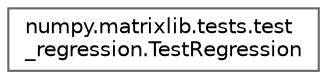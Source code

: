 digraph "Graphical Class Hierarchy"
{
 // LATEX_PDF_SIZE
  bgcolor="transparent";
  edge [fontname=Helvetica,fontsize=10,labelfontname=Helvetica,labelfontsize=10];
  node [fontname=Helvetica,fontsize=10,shape=box,height=0.2,width=0.4];
  rankdir="LR";
  Node0 [id="Node000000",label="numpy.matrixlib.tests.test\l_regression.TestRegression",height=0.2,width=0.4,color="grey40", fillcolor="white", style="filled",URL="$d4/de4/classnumpy_1_1matrixlib_1_1tests_1_1test__regression_1_1TestRegression.html",tooltip=" "];
}

